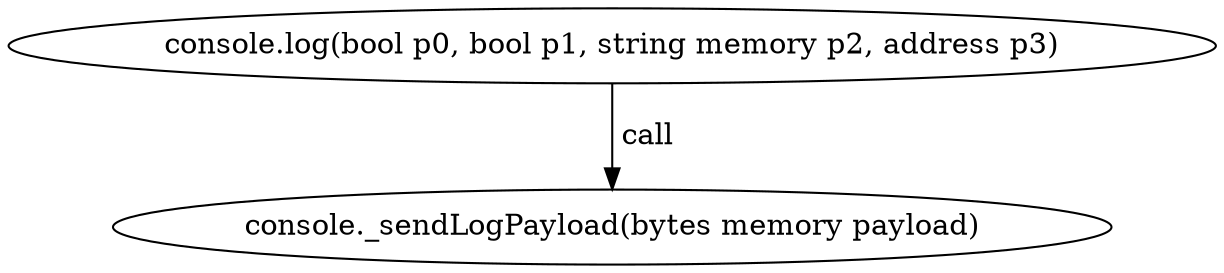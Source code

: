 digraph "" {
	graph [bb="0,0,488.75,124.8"];
	node [label="\N"];
	"console.log(bool p0, bool p1, string memory p2, address p3)"	 [height=0.5,
		pos="244.38,106.8",
		width=6.7882];
	"console._sendLogPayload(bytes memory payload)"	 [height=0.5,
		pos="244.38,18",
		width=5.7372];
	"console.log(bool p0, bool p1, string memory p2, address p3)" -> "console._sendLogPayload(bytes memory payload)" [key=call,
	label=" call",
	lp="256.23,62.4",
	pos="e,244.38,36.072 244.38,88.401 244.38,76.295 244.38,60.208 244.38,46.467"];
}
digraph "" {
	graph [bb="0,0,488.75,124.8"];
	node [label="\N"];
	"console.log(bool p0, bool p1, string memory p2, address p3)"	 [height=0.5,
		pos="244.38,106.8",
		width=6.7882];
	"console._sendLogPayload(bytes memory payload)"	 [height=0.5,
		pos="244.38,18",
		width=5.7372];
	"console.log(bool p0, bool p1, string memory p2, address p3)" -> "console._sendLogPayload(bytes memory payload)" [key=call,
	label=" call",
	lp="256.23,62.4",
	pos="e,244.38,36.072 244.38,88.401 244.38,76.295 244.38,60.208 244.38,46.467"];
}
